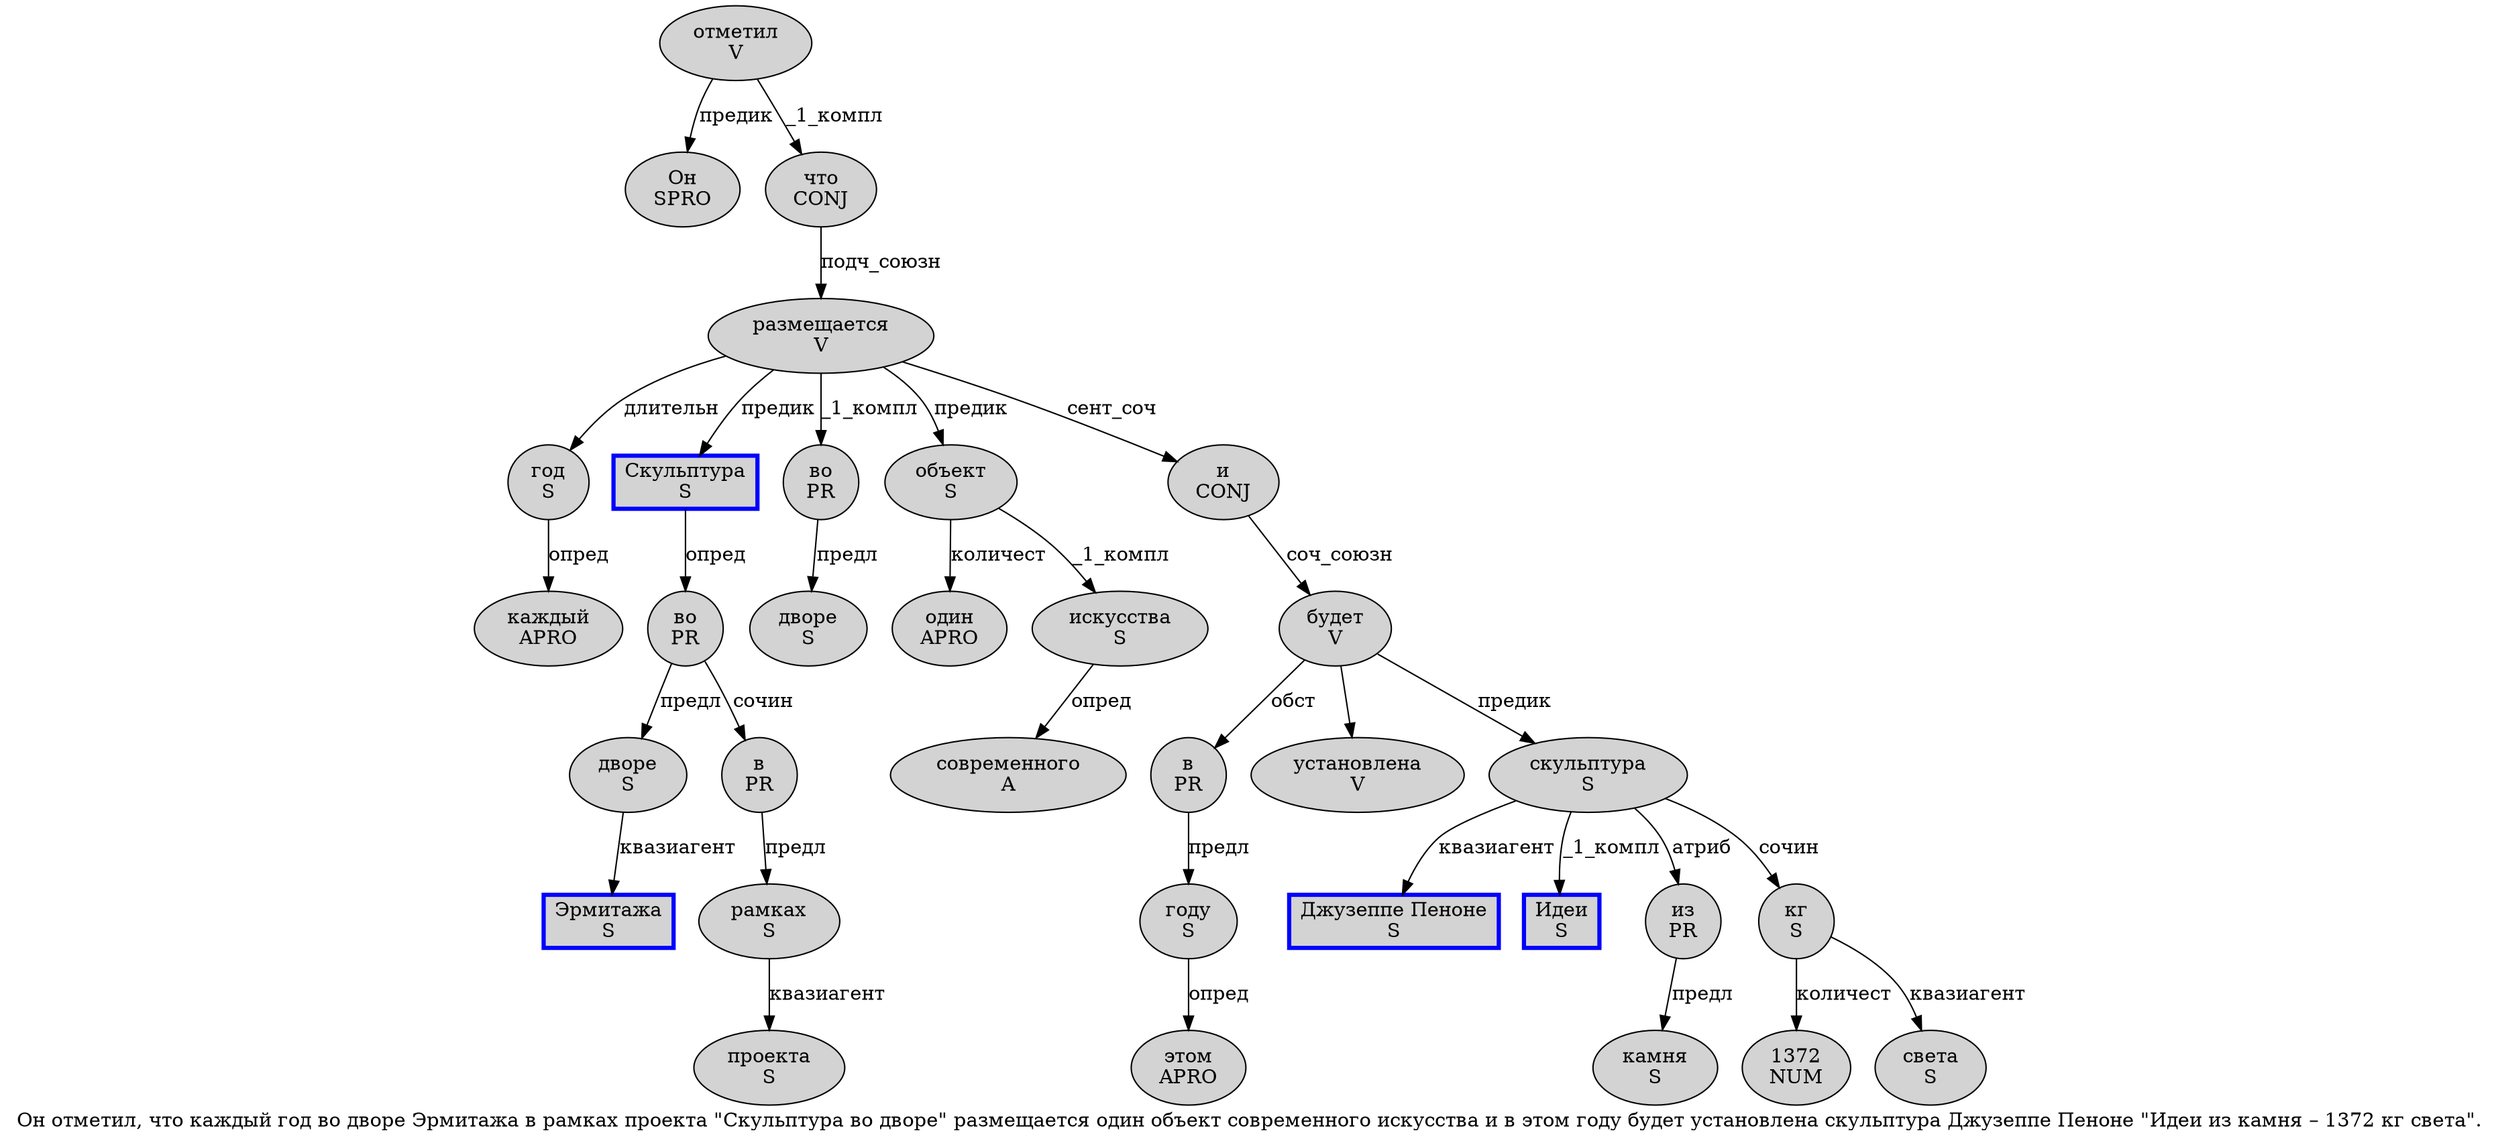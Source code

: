 digraph SENTENCE_807 {
	graph [label="Он отметил, что каждый год во дворе Эрмитажа в рамках проекта \"Скульптура во дворе\" размещается один объект современного искусства и в этом году будет установлена скульптура Джузеппе Пеноне \"Идеи из камня – 1372 кг света\"."]
	node [style=filled]
		0 [label="Он
SPRO" color="" fillcolor=lightgray penwidth=1 shape=ellipse]
		1 [label="отметил
V" color="" fillcolor=lightgray penwidth=1 shape=ellipse]
		3 [label="что
CONJ" color="" fillcolor=lightgray penwidth=1 shape=ellipse]
		4 [label="каждый
APRO" color="" fillcolor=lightgray penwidth=1 shape=ellipse]
		5 [label="год
S" color="" fillcolor=lightgray penwidth=1 shape=ellipse]
		6 [label="во
PR" color="" fillcolor=lightgray penwidth=1 shape=ellipse]
		7 [label="дворе
S" color="" fillcolor=lightgray penwidth=1 shape=ellipse]
		8 [label="Эрмитажа
S" color=blue fillcolor=lightgray penwidth=3 shape=box]
		9 [label="в
PR" color="" fillcolor=lightgray penwidth=1 shape=ellipse]
		10 [label="рамках
S" color="" fillcolor=lightgray penwidth=1 shape=ellipse]
		11 [label="проекта
S" color="" fillcolor=lightgray penwidth=1 shape=ellipse]
		13 [label="Скульптура
S" color=blue fillcolor=lightgray penwidth=3 shape=box]
		14 [label="во
PR" color="" fillcolor=lightgray penwidth=1 shape=ellipse]
		15 [label="дворе
S" color="" fillcolor=lightgray penwidth=1 shape=ellipse]
		17 [label="размещается
V" color="" fillcolor=lightgray penwidth=1 shape=ellipse]
		18 [label="один
APRO" color="" fillcolor=lightgray penwidth=1 shape=ellipse]
		19 [label="объект
S" color="" fillcolor=lightgray penwidth=1 shape=ellipse]
		20 [label="современного
A" color="" fillcolor=lightgray penwidth=1 shape=ellipse]
		21 [label="искусства
S" color="" fillcolor=lightgray penwidth=1 shape=ellipse]
		22 [label="и
CONJ" color="" fillcolor=lightgray penwidth=1 shape=ellipse]
		23 [label="в
PR" color="" fillcolor=lightgray penwidth=1 shape=ellipse]
		24 [label="этом
APRO" color="" fillcolor=lightgray penwidth=1 shape=ellipse]
		25 [label="году
S" color="" fillcolor=lightgray penwidth=1 shape=ellipse]
		26 [label="будет
V" color="" fillcolor=lightgray penwidth=1 shape=ellipse]
		27 [label="установлена
V" color="" fillcolor=lightgray penwidth=1 shape=ellipse]
		28 [label="скульптура
S" color="" fillcolor=lightgray penwidth=1 shape=ellipse]
		29 [label="Джузеппе Пеноне
S" color=blue fillcolor=lightgray penwidth=3 shape=box]
		31 [label="Идеи
S" color=blue fillcolor=lightgray penwidth=3 shape=box]
		32 [label="из
PR" color="" fillcolor=lightgray penwidth=1 shape=ellipse]
		33 [label="камня
S" color="" fillcolor=lightgray penwidth=1 shape=ellipse]
		35 [label="1372
NUM" color="" fillcolor=lightgray penwidth=1 shape=ellipse]
		36 [label="кг
S" color="" fillcolor=lightgray penwidth=1 shape=ellipse]
		37 [label="света
S" color="" fillcolor=lightgray penwidth=1 shape=ellipse]
			7 -> 8 [label="квазиагент"]
			17 -> 5 [label="длительн"]
			17 -> 13 [label="предик"]
			17 -> 14 [label="_1_компл"]
			17 -> 19 [label="предик"]
			17 -> 22 [label="сент_соч"]
			9 -> 10 [label="предл"]
			10 -> 11 [label="квазиагент"]
			19 -> 18 [label="количест"]
			19 -> 21 [label="_1_компл"]
			36 -> 35 [label="количест"]
			36 -> 37 [label="квазиагент"]
			13 -> 6 [label="опред"]
			6 -> 7 [label="предл"]
			6 -> 9 [label="сочин"]
			21 -> 20 [label="опред"]
			28 -> 29 [label="квазиагент"]
			28 -> 31 [label="_1_компл"]
			28 -> 32 [label="атриб"]
			28 -> 36 [label="сочин"]
			3 -> 17 [label="подч_союзн"]
			5 -> 4 [label="опред"]
			32 -> 33 [label="предл"]
			22 -> 26 [label="соч_союзн"]
			1 -> 0 [label="предик"]
			1 -> 3 [label="_1_компл"]
			26 -> 23 [label="обст"]
			26 -> 27
			26 -> 28 [label="предик"]
			23 -> 25 [label="предл"]
			25 -> 24 [label="опред"]
			14 -> 15 [label="предл"]
}